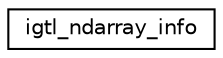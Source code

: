 digraph "Graphical Class Hierarchy"
{
  edge [fontname="Helvetica",fontsize="10",labelfontname="Helvetica",labelfontsize="10"];
  node [fontname="Helvetica",fontsize="10",shape=record];
  rankdir="LR";
  Node1 [label="igtl_ndarray_info",height=0.2,width=0.4,color="black", fillcolor="white", style="filled",URL="$structigtl__ndarray__info.html"];
}
